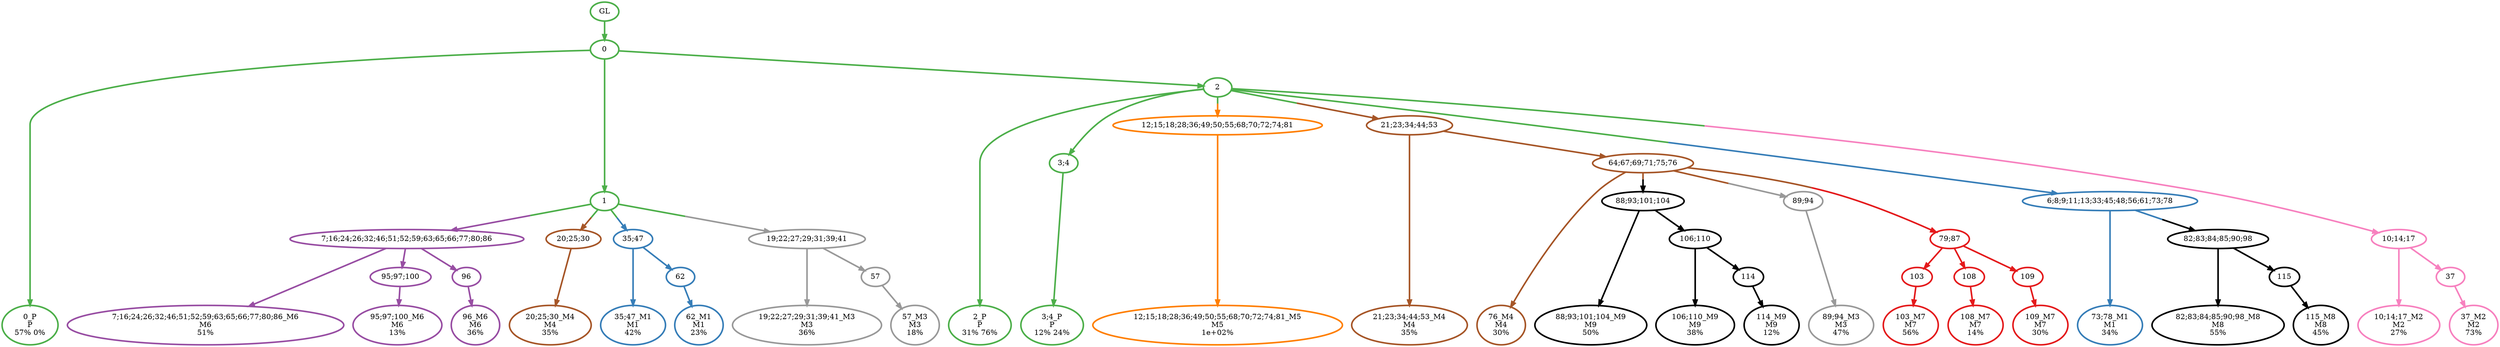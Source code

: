digraph T {
	{
		rank=same
		52 [penwidth=3,colorscheme=set19,color=3,label="0_P\nP\n57% 0%"]
		49 [penwidth=3,colorscheme=set19,color=3,label="2_P\nP\n31% 76%"]
		47 [penwidth=3,colorscheme=set19,color=3,label="3;4_P\nP\n12% 24%"]
		46 [penwidth=3,colorscheme=set19,color=2,label="35;47_M1\nM1\n42%"]
		44 [penwidth=3,colorscheme=set19,color=2,label="62_M1\nM1\n23%"]
		43 [penwidth=3,colorscheme=set19,color=2,label="73;78_M1\nM1\n34%"]
		42 [penwidth=3,colorscheme=set19,color=8,label="10;14;17_M2\nM2\n27%"]
		40 [penwidth=3,colorscheme=set19,color=8,label="37_M2\nM2\n73%"]
		39 [penwidth=3,colorscheme=set19,color=9,label="19;22;27;29;31;39;41_M3\nM3\n36%"]
		37 [penwidth=3,colorscheme=set19,color=9,label="57_M3\nM3\n18%"]
		35 [penwidth=3,colorscheme=set19,color=9,label="89;94_M3\nM3\n47%"]
		34 [penwidth=3,colorscheme=set19,color=7,label="20;25;30_M4\nM4\n35%"]
		33 [penwidth=3,colorscheme=set19,color=7,label="21;23;34;44;53_M4\nM4\n35%"]
		32 [penwidth=3,colorscheme=set19,color=7,label="76_M4\nM4\n30%"]
		31 [penwidth=3,colorscheme=set19,color=5,label="12;15;18;28;36;49;50;55;68;70;72;74;81_M5\nM5\n1e+02%"]
		30 [penwidth=3,colorscheme=set19,color=4,label="7;16;24;26;32;46;51;52;59;63;65;66;77;80;86_M6\nM6\n51%"]
		28 [penwidth=3,colorscheme=set19,color=4,label="95;97;100_M6\nM6\n13%"]
		26 [penwidth=3,colorscheme=set19,color=4,label="96_M6\nM6\n36%"]
		24 [penwidth=3,colorscheme=set19,color=1,label="103_M7\nM7\n56%"]
		22 [penwidth=3,colorscheme=set19,color=1,label="108_M7\nM7\n14%"]
		20 [penwidth=3,colorscheme=set19,color=1,label="109_M7\nM7\n30%"]
		19 [penwidth=3,colorscheme=set19,color=10,label="82;83;84;85;90;98_M8\nM8\n55%"]
		17 [penwidth=3,colorscheme=set19,color=10,label="115_M8\nM8\n45%"]
		16 [penwidth=3,colorscheme=set19,color=0,label="88;93;101;104_M9\nM9\n50%"]
		14 [penwidth=3,colorscheme=set19,color=0,label="106;110_M9\nM9\n38%"]
		12 [penwidth=3,colorscheme=set19,color=0,label="114_M9\nM9\n12%"]
	}
	54 [penwidth=3,colorscheme=set19,color=3,label="GL"]
	53 [penwidth=3,colorscheme=set19,color=3,label="0"]
	51 [penwidth=3,colorscheme=set19,color=3,label="1"]
	50 [penwidth=3,colorscheme=set19,color=3,label="2"]
	48 [penwidth=3,colorscheme=set19,color=3,label="3;4"]
	45 [penwidth=3,colorscheme=set19,color=2,label="62"]
	41 [penwidth=3,colorscheme=set19,color=8,label="37"]
	38 [penwidth=3,colorscheme=set19,color=9,label="57"]
	36 [penwidth=3,colorscheme=set19,color=7,label="64;67;69;71;75;76"]
	29 [penwidth=3,colorscheme=set19,color=4,label="95;97;100"]
	27 [penwidth=3,colorscheme=set19,color=4,label="96"]
	25 [penwidth=3,colorscheme=set19,color=1,label="103"]
	23 [penwidth=3,colorscheme=set19,color=1,label="108"]
	21 [penwidth=3,colorscheme=set19,color=1,label="109"]
	18 [penwidth=3,colorscheme=set19,color=10,label="115"]
	15 [penwidth=3,colorscheme=set19,color=0,label="106;110"]
	13 [penwidth=3,colorscheme=set19,color=0,label="114"]
	11 [penwidth=3,colorscheme=set19,color=0,label="88;93;101;104"]
	10 [penwidth=3,colorscheme=set19,color=9,label="89;94"]
	9 [penwidth=3,colorscheme=set19,color=1,label="79;87"]
	8 [penwidth=3,colorscheme=set19,color=10,label="82;83;84;85;90;98"]
	7 [penwidth=3,colorscheme=set19,color=4,label="7;16;24;26;32;46;51;52;59;63;65;66;77;80;86"]
	6 [penwidth=3,colorscheme=set19,color=5,label="12;15;18;28;36;49;50;55;68;70;72;74;81"]
	5 [penwidth=3,colorscheme=set19,color=7,label="21;23;34;44;53"]
	4 [penwidth=3,colorscheme=set19,color=7,label="20;25;30"]
	3 [penwidth=3,colorscheme=set19,color=2,label="6;8;9;11;13;33;45;48;56;61;73;78"]
	2 [penwidth=3,colorscheme=set19,color=2,label="35;47"]
	1 [penwidth=3,colorscheme=set19,color=9,label="19;22;27;29;31;39;41"]
	0 [penwidth=3,colorscheme=set19,color=8,label="10;14;17"]
	54 -> 53 [penwidth=3,colorscheme=set19,color=3]
	53 -> 52 [penwidth=3,colorscheme=set19,color=3]
	53 -> 51 [penwidth=3,colorscheme=set19,color=3]
	53 -> 50 [penwidth=3,colorscheme=set19,color=3]
	51 -> 7 [penwidth=3,colorscheme=set19,color="3;0.5:4"]
	51 -> 4 [penwidth=3,colorscheme=set19,color="3;0.5:7"]
	51 -> 1 [penwidth=3,colorscheme=set19,color="3;0.5:9"]
	51 -> 2 [penwidth=3,colorscheme=set19,color="3;0.5:2"]
	50 -> 49 [penwidth=3,colorscheme=set19,color=3]
	50 -> 48 [penwidth=3,colorscheme=set19,color=3]
	50 -> 6 [penwidth=3,colorscheme=set19,color="3;0.5:5"]
	50 -> 5 [penwidth=3,colorscheme=set19,color="3;0.5:7"]
	50 -> 0 [penwidth=3,colorscheme=set19,color="3;0.5:8"]
	50 -> 3 [penwidth=3,colorscheme=set19,color="3;0.5:2"]
	48 -> 47 [penwidth=3,colorscheme=set19,color=3]
	45 -> 44 [penwidth=3,colorscheme=set19,color=2]
	41 -> 40 [penwidth=3,colorscheme=set19,color=8]
	38 -> 37 [penwidth=3,colorscheme=set19,color=9]
	36 -> 32 [penwidth=3,colorscheme=set19,color=7]
	36 -> 11 [penwidth=3,colorscheme=set19,color="7;0.5:0"]
	36 -> 9 [penwidth=3,colorscheme=set19,color="7;0.5:1"]
	36 -> 10 [penwidth=3,colorscheme=set19,color="7;0.5:9"]
	29 -> 28 [penwidth=3,colorscheme=set19,color=4]
	27 -> 26 [penwidth=3,colorscheme=set19,color=4]
	25 -> 24 [penwidth=3,colorscheme=set19,color=1]
	23 -> 22 [penwidth=3,colorscheme=set19,color=1]
	21 -> 20 [penwidth=3,colorscheme=set19,color=1]
	18 -> 17 [penwidth=3,colorscheme=set19,color=10]
	15 -> 14 [penwidth=3,colorscheme=set19,color=0]
	15 -> 13 [penwidth=3,colorscheme=set19,color=0]
	13 -> 12 [penwidth=3,colorscheme=set19,color=0]
	11 -> 16 [penwidth=3,colorscheme=set19,color=0]
	11 -> 15 [penwidth=3,colorscheme=set19,color=0]
	10 -> 35 [penwidth=3,colorscheme=set19,color=9]
	9 -> 25 [penwidth=3,colorscheme=set19,color=1]
	9 -> 23 [penwidth=3,colorscheme=set19,color=1]
	9 -> 21 [penwidth=3,colorscheme=set19,color=1]
	8 -> 19 [penwidth=3,colorscheme=set19,color=10]
	8 -> 18 [penwidth=3,colorscheme=set19,color=10]
	7 -> 30 [penwidth=3,colorscheme=set19,color=4]
	7 -> 29 [penwidth=3,colorscheme=set19,color=4]
	7 -> 27 [penwidth=3,colorscheme=set19,color=4]
	6 -> 31 [penwidth=3,colorscheme=set19,color=5]
	5 -> 36 [penwidth=3,colorscheme=set19,color=7]
	5 -> 33 [penwidth=3,colorscheme=set19,color=7]
	4 -> 34 [penwidth=3,colorscheme=set19,color=7]
	3 -> 43 [penwidth=3,colorscheme=set19,color=2]
	3 -> 8 [penwidth=3,colorscheme=set19,color="2;0.5:10"]
	2 -> 46 [penwidth=3,colorscheme=set19,color=2]
	2 -> 45 [penwidth=3,colorscheme=set19,color=2]
	1 -> 39 [penwidth=3,colorscheme=set19,color=9]
	1 -> 38 [penwidth=3,colorscheme=set19,color=9]
	0 -> 42 [penwidth=3,colorscheme=set19,color=8]
	0 -> 41 [penwidth=3,colorscheme=set19,color=8]
}
